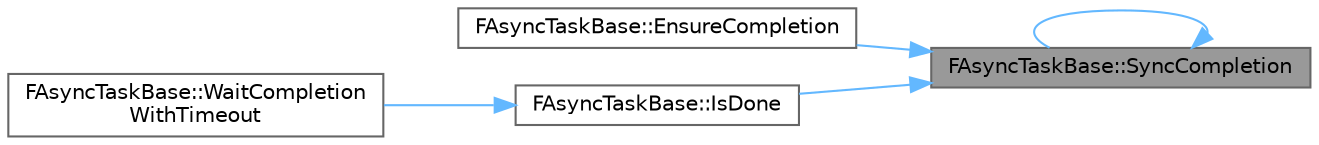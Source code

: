 digraph "FAsyncTaskBase::SyncCompletion"
{
 // INTERACTIVE_SVG=YES
 // LATEX_PDF_SIZE
  bgcolor="transparent";
  edge [fontname=Helvetica,fontsize=10,labelfontname=Helvetica,labelfontsize=10];
  node [fontname=Helvetica,fontsize=10,shape=box,height=0.2,width=0.4];
  rankdir="RL";
  Node1 [id="Node000001",label="FAsyncTaskBase::SyncCompletion",height=0.2,width=0.4,color="gray40", fillcolor="grey60", style="filled", fontcolor="black",tooltip="Internal call to synchronize completion between threads, never called from a pool thread."];
  Node1 -> Node2 [id="edge1_Node000001_Node000002",dir="back",color="steelblue1",style="solid",tooltip=" "];
  Node2 [id="Node000002",label="FAsyncTaskBase::EnsureCompletion",height=0.2,width=0.4,color="grey40", fillcolor="white", style="filled",URL="$dd/d1f/classFAsyncTaskBase.html#a44c87f796f4f1da903628b866580e477",tooltip="Wait until the job is complete."];
  Node1 -> Node3 [id="edge2_Node000001_Node000003",dir="back",color="steelblue1",style="solid",tooltip=" "];
  Node3 [id="Node000003",label="FAsyncTaskBase::IsDone",height=0.2,width=0.4,color="grey40", fillcolor="white", style="filled",URL="$dd/d1f/classFAsyncTaskBase.html#a9de541265bab966e6972b01f130dcf81",tooltip="Returns true if the work and TASK has completed, false while it's still in progress."];
  Node3 -> Node4 [id="edge3_Node000003_Node000004",dir="back",color="steelblue1",style="solid",tooltip=" "];
  Node4 [id="Node000004",label="FAsyncTaskBase::WaitCompletion\lWithTimeout",height=0.2,width=0.4,color="grey40", fillcolor="white", style="filled",URL="$dd/d1f/classFAsyncTaskBase.html#a52bdb15b3ee300d6e93d5b0ffe181ffd",tooltip="Wait until the job is complete, up to a time limit."];
  Node1 -> Node1 [id="edge4_Node000001_Node000001",dir="back",color="steelblue1",style="solid",tooltip=" "];
}
